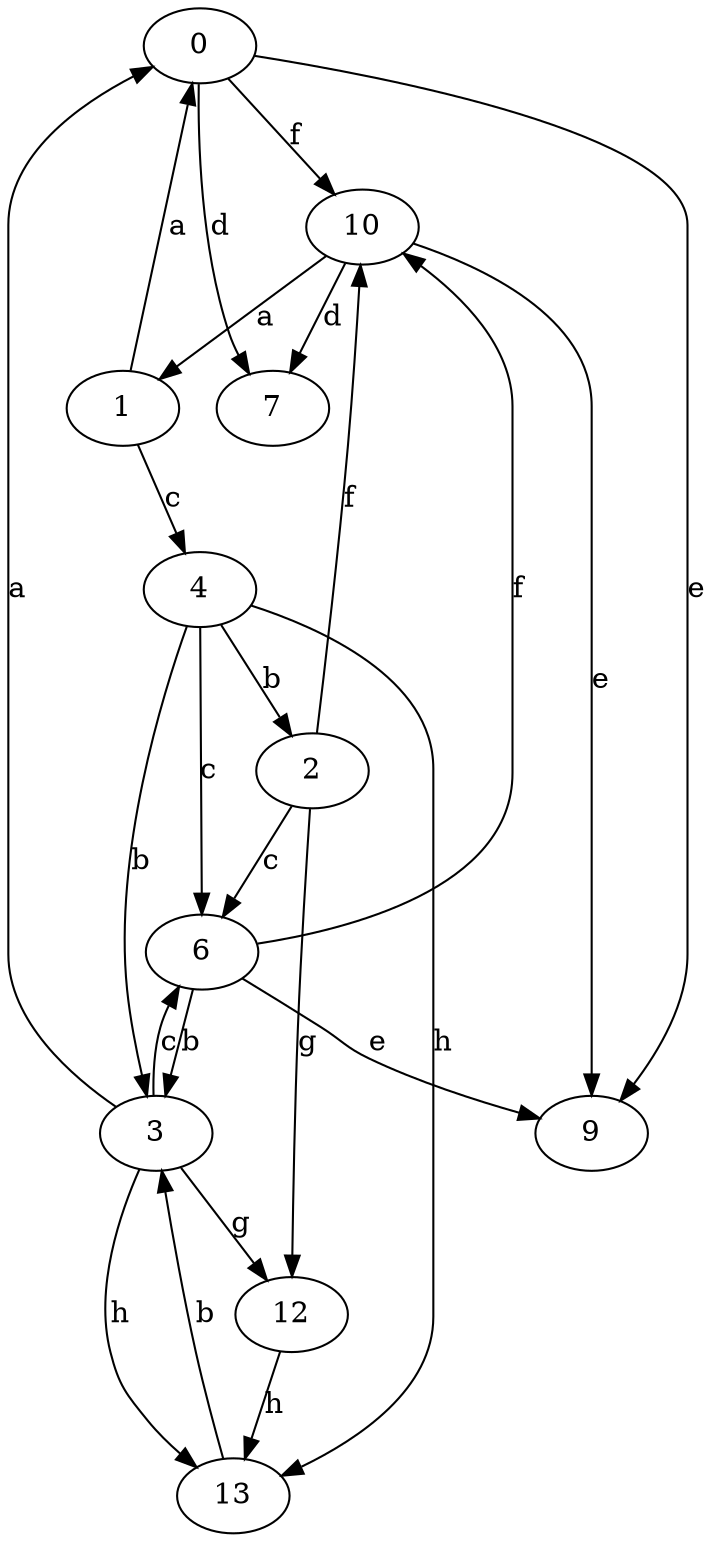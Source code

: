 strict digraph  {
0;
1;
2;
3;
4;
6;
7;
9;
10;
12;
13;
0 -> 7  [label=d];
0 -> 9  [label=e];
0 -> 10  [label=f];
1 -> 0  [label=a];
1 -> 4  [label=c];
2 -> 6  [label=c];
2 -> 10  [label=f];
2 -> 12  [label=g];
3 -> 0  [label=a];
3 -> 6  [label=c];
3 -> 12  [label=g];
3 -> 13  [label=h];
4 -> 2  [label=b];
4 -> 3  [label=b];
4 -> 6  [label=c];
4 -> 13  [label=h];
6 -> 3  [label=b];
6 -> 9  [label=e];
6 -> 10  [label=f];
10 -> 1  [label=a];
10 -> 7  [label=d];
10 -> 9  [label=e];
12 -> 13  [label=h];
13 -> 3  [label=b];
}
